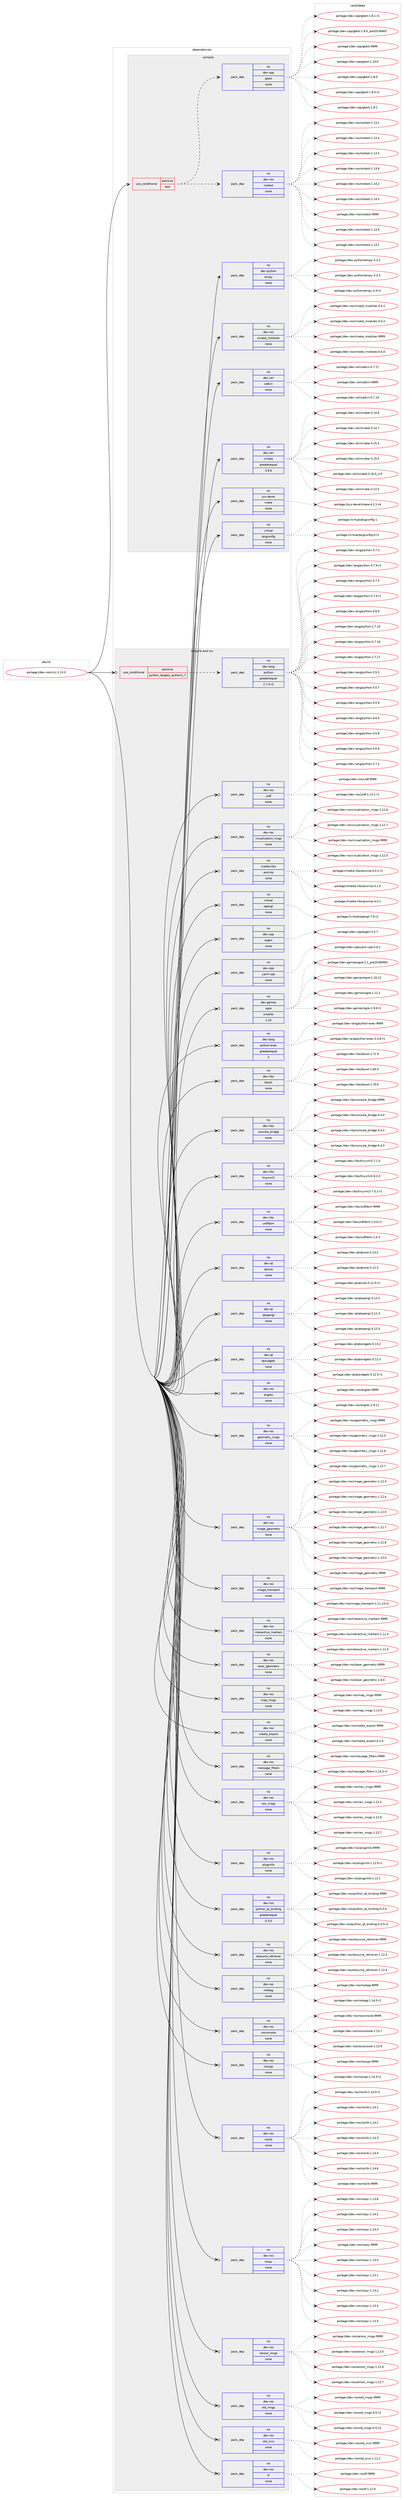 digraph prolog {

# *************
# Graph options
# *************

newrank=true;
concentrate=true;
compound=true;
graph [rankdir=LR,fontname=Helvetica,fontsize=10,ranksep=1.5];#, ranksep=2.5, nodesep=0.2];
edge  [arrowhead=vee];
node  [fontname=Helvetica,fontsize=10];

# **********
# The ebuild
# **********

subgraph cluster_leftcol {
color=gray;
rank=same;
label=<<i>ebuild</i>>;
id [label="portage://dev-ros/rviz-1.13.3", color=red, width=4, href="../dev-ros/rviz-1.13.3.svg"];
}

# ****************
# The dependencies
# ****************

subgraph cluster_midcol {
color=gray;
label=<<i>dependencies</i>>;
subgraph cluster_compile {
fillcolor="#eeeeee";
style=filled;
label=<<i>compile</i>>;
subgraph cond44662 {
dependency201654 [label=<<TABLE BORDER="0" CELLBORDER="1" CELLSPACING="0" CELLPADDING="4"><TR><TD ROWSPAN="3" CELLPADDING="10">use_conditional</TD></TR><TR><TD>positive</TD></TR><TR><TD>test</TD></TR></TABLE>>, shape=none, color=red];
subgraph pack153564 {
dependency201655 [label=<<TABLE BORDER="0" CELLBORDER="1" CELLSPACING="0" CELLPADDING="4" WIDTH="220"><TR><TD ROWSPAN="6" CELLPADDING="30">pack_dep</TD></TR><TR><TD WIDTH="110">no</TD></TR><TR><TD>dev-ros</TD></TR><TR><TD>rostest</TD></TR><TR><TD>none</TD></TR><TR><TD></TD></TR></TABLE>>, shape=none, color=blue];
}
dependency201654:e -> dependency201655:w [weight=20,style="dashed",arrowhead="vee"];
subgraph pack153565 {
dependency201656 [label=<<TABLE BORDER="0" CELLBORDER="1" CELLSPACING="0" CELLPADDING="4" WIDTH="220"><TR><TD ROWSPAN="6" CELLPADDING="30">pack_dep</TD></TR><TR><TD WIDTH="110">no</TD></TR><TR><TD>dev-cpp</TD></TR><TR><TD>gtest</TD></TR><TR><TD>none</TD></TR><TR><TD></TD></TR></TABLE>>, shape=none, color=blue];
}
dependency201654:e -> dependency201656:w [weight=20,style="dashed",arrowhead="vee"];
}
id:e -> dependency201654:w [weight=20,style="solid",arrowhead="vee"];
subgraph pack153566 {
dependency201657 [label=<<TABLE BORDER="0" CELLBORDER="1" CELLSPACING="0" CELLPADDING="4" WIDTH="220"><TR><TD ROWSPAN="6" CELLPADDING="30">pack_dep</TD></TR><TR><TD WIDTH="110">no</TD></TR><TR><TD>dev-python</TD></TR><TR><TD>empy</TD></TR><TR><TD>none</TD></TR><TR><TD></TD></TR></TABLE>>, shape=none, color=blue];
}
id:e -> dependency201657:w [weight=20,style="solid",arrowhead="vee"];
subgraph pack153567 {
dependency201658 [label=<<TABLE BORDER="0" CELLBORDER="1" CELLSPACING="0" CELLPADDING="4" WIDTH="220"><TR><TD ROWSPAN="6" CELLPADDING="30">pack_dep</TD></TR><TR><TD WIDTH="110">no</TD></TR><TR><TD>dev-ros</TD></TR><TR><TD>cmake_modules</TD></TR><TR><TD>none</TD></TR><TR><TD></TD></TR></TABLE>>, shape=none, color=blue];
}
id:e -> dependency201658:w [weight=20,style="solid",arrowhead="vee"];
subgraph pack153568 {
dependency201659 [label=<<TABLE BORDER="0" CELLBORDER="1" CELLSPACING="0" CELLPADDING="4" WIDTH="220"><TR><TD ROWSPAN="6" CELLPADDING="30">pack_dep</TD></TR><TR><TD WIDTH="110">no</TD></TR><TR><TD>dev-util</TD></TR><TR><TD>catkin</TD></TR><TR><TD>none</TD></TR><TR><TD></TD></TR></TABLE>>, shape=none, color=blue];
}
id:e -> dependency201659:w [weight=20,style="solid",arrowhead="vee"];
subgraph pack153569 {
dependency201660 [label=<<TABLE BORDER="0" CELLBORDER="1" CELLSPACING="0" CELLPADDING="4" WIDTH="220"><TR><TD ROWSPAN="6" CELLPADDING="30">pack_dep</TD></TR><TR><TD WIDTH="110">no</TD></TR><TR><TD>dev-util</TD></TR><TR><TD>cmake</TD></TR><TR><TD>greaterequal</TD></TR><TR><TD>3.9.6</TD></TR></TABLE>>, shape=none, color=blue];
}
id:e -> dependency201660:w [weight=20,style="solid",arrowhead="vee"];
subgraph pack153570 {
dependency201661 [label=<<TABLE BORDER="0" CELLBORDER="1" CELLSPACING="0" CELLPADDING="4" WIDTH="220"><TR><TD ROWSPAN="6" CELLPADDING="30">pack_dep</TD></TR><TR><TD WIDTH="110">no</TD></TR><TR><TD>sys-devel</TD></TR><TR><TD>make</TD></TR><TR><TD>none</TD></TR><TR><TD></TD></TR></TABLE>>, shape=none, color=blue];
}
id:e -> dependency201661:w [weight=20,style="solid",arrowhead="vee"];
subgraph pack153571 {
dependency201662 [label=<<TABLE BORDER="0" CELLBORDER="1" CELLSPACING="0" CELLPADDING="4" WIDTH="220"><TR><TD ROWSPAN="6" CELLPADDING="30">pack_dep</TD></TR><TR><TD WIDTH="110">no</TD></TR><TR><TD>virtual</TD></TR><TR><TD>pkgconfig</TD></TR><TR><TD>none</TD></TR><TR><TD></TD></TR></TABLE>>, shape=none, color=blue];
}
id:e -> dependency201662:w [weight=20,style="solid",arrowhead="vee"];
}
subgraph cluster_compileandrun {
fillcolor="#eeeeee";
style=filled;
label=<<i>compile and run</i>>;
subgraph cond44663 {
dependency201663 [label=<<TABLE BORDER="0" CELLBORDER="1" CELLSPACING="0" CELLPADDING="4"><TR><TD ROWSPAN="3" CELLPADDING="10">use_conditional</TD></TR><TR><TD>positive</TD></TR><TR><TD>python_targets_python2_7</TD></TR></TABLE>>, shape=none, color=red];
subgraph pack153572 {
dependency201664 [label=<<TABLE BORDER="0" CELLBORDER="1" CELLSPACING="0" CELLPADDING="4" WIDTH="220"><TR><TD ROWSPAN="6" CELLPADDING="30">pack_dep</TD></TR><TR><TD WIDTH="110">no</TD></TR><TR><TD>dev-lang</TD></TR><TR><TD>python</TD></TR><TR><TD>greaterequal</TD></TR><TR><TD>2.7.5-r2</TD></TR></TABLE>>, shape=none, color=blue];
}
dependency201663:e -> dependency201664:w [weight=20,style="dashed",arrowhead="vee"];
}
id:e -> dependency201663:w [weight=20,style="solid",arrowhead="odotvee"];
subgraph pack153573 {
dependency201665 [label=<<TABLE BORDER="0" CELLBORDER="1" CELLSPACING="0" CELLPADDING="4" WIDTH="220"><TR><TD ROWSPAN="6" CELLPADDING="30">pack_dep</TD></TR><TR><TD WIDTH="110">no</TD></TR><TR><TD>dev-cpp</TD></TR><TR><TD>eigen</TD></TR><TR><TD>none</TD></TR><TR><TD></TD></TR></TABLE>>, shape=none, color=blue];
}
id:e -> dependency201665:w [weight=20,style="solid",arrowhead="odotvee"];
subgraph pack153574 {
dependency201666 [label=<<TABLE BORDER="0" CELLBORDER="1" CELLSPACING="0" CELLPADDING="4" WIDTH="220"><TR><TD ROWSPAN="6" CELLPADDING="30">pack_dep</TD></TR><TR><TD WIDTH="110">no</TD></TR><TR><TD>dev-cpp</TD></TR><TR><TD>yaml-cpp</TD></TR><TR><TD>none</TD></TR><TR><TD></TD></TR></TABLE>>, shape=none, color=blue];
}
id:e -> dependency201666:w [weight=20,style="solid",arrowhead="odotvee"];
subgraph pack153575 {
dependency201667 [label=<<TABLE BORDER="0" CELLBORDER="1" CELLSPACING="0" CELLPADDING="4" WIDTH="220"><TR><TD ROWSPAN="6" CELLPADDING="30">pack_dep</TD></TR><TR><TD WIDTH="110">no</TD></TR><TR><TD>dev-games</TD></TR><TR><TD>ogre</TD></TR><TR><TD>smaller</TD></TR><TR><TD>1.10</TD></TR></TABLE>>, shape=none, color=blue];
}
id:e -> dependency201667:w [weight=20,style="solid",arrowhead="odotvee"];
subgraph pack153576 {
dependency201668 [label=<<TABLE BORDER="0" CELLBORDER="1" CELLSPACING="0" CELLPADDING="4" WIDTH="220"><TR><TD ROWSPAN="6" CELLPADDING="30">pack_dep</TD></TR><TR><TD WIDTH="110">no</TD></TR><TR><TD>dev-lang</TD></TR><TR><TD>python-exec</TD></TR><TR><TD>greaterequal</TD></TR><TR><TD>2</TD></TR></TABLE>>, shape=none, color=blue];
}
id:e -> dependency201668:w [weight=20,style="solid",arrowhead="odotvee"];
subgraph pack153577 {
dependency201669 [label=<<TABLE BORDER="0" CELLBORDER="1" CELLSPACING="0" CELLPADDING="4" WIDTH="220"><TR><TD ROWSPAN="6" CELLPADDING="30">pack_dep</TD></TR><TR><TD WIDTH="110">no</TD></TR><TR><TD>dev-libs</TD></TR><TR><TD>boost</TD></TR><TR><TD>none</TD></TR><TR><TD></TD></TR></TABLE>>, shape=none, color=blue];
}
id:e -> dependency201669:w [weight=20,style="solid",arrowhead="odotvee"];
subgraph pack153578 {
dependency201670 [label=<<TABLE BORDER="0" CELLBORDER="1" CELLSPACING="0" CELLPADDING="4" WIDTH="220"><TR><TD ROWSPAN="6" CELLPADDING="30">pack_dep</TD></TR><TR><TD WIDTH="110">no</TD></TR><TR><TD>dev-libs</TD></TR><TR><TD>console_bridge</TD></TR><TR><TD>none</TD></TR><TR><TD></TD></TR></TABLE>>, shape=none, color=blue];
}
id:e -> dependency201670:w [weight=20,style="solid",arrowhead="odotvee"];
subgraph pack153579 {
dependency201671 [label=<<TABLE BORDER="0" CELLBORDER="1" CELLSPACING="0" CELLPADDING="4" WIDTH="220"><TR><TD ROWSPAN="6" CELLPADDING="30">pack_dep</TD></TR><TR><TD WIDTH="110">no</TD></TR><TR><TD>dev-libs</TD></TR><TR><TD>tinyxml2</TD></TR><TR><TD>none</TD></TR><TR><TD></TD></TR></TABLE>>, shape=none, color=blue];
}
id:e -> dependency201671:w [weight=20,style="solid",arrowhead="odotvee"];
subgraph pack153580 {
dependency201672 [label=<<TABLE BORDER="0" CELLBORDER="1" CELLSPACING="0" CELLPADDING="4" WIDTH="220"><TR><TD ROWSPAN="6" CELLPADDING="30">pack_dep</TD></TR><TR><TD WIDTH="110">no</TD></TR><TR><TD>dev-libs</TD></TR><TR><TD>urdfdom</TD></TR><TR><TD>none</TD></TR><TR><TD></TD></TR></TABLE>>, shape=none, color=blue];
}
id:e -> dependency201672:w [weight=20,style="solid",arrowhead="odotvee"];
subgraph pack153581 {
dependency201673 [label=<<TABLE BORDER="0" CELLBORDER="1" CELLSPACING="0" CELLPADDING="4" WIDTH="220"><TR><TD ROWSPAN="6" CELLPADDING="30">pack_dep</TD></TR><TR><TD WIDTH="110">no</TD></TR><TR><TD>dev-qt</TD></TR><TR><TD>qtcore</TD></TR><TR><TD>none</TD></TR><TR><TD></TD></TR></TABLE>>, shape=none, color=blue];
}
id:e -> dependency201673:w [weight=20,style="solid",arrowhead="odotvee"];
subgraph pack153582 {
dependency201674 [label=<<TABLE BORDER="0" CELLBORDER="1" CELLSPACING="0" CELLPADDING="4" WIDTH="220"><TR><TD ROWSPAN="6" CELLPADDING="30">pack_dep</TD></TR><TR><TD WIDTH="110">no</TD></TR><TR><TD>dev-qt</TD></TR><TR><TD>qtopengl</TD></TR><TR><TD>none</TD></TR><TR><TD></TD></TR></TABLE>>, shape=none, color=blue];
}
id:e -> dependency201674:w [weight=20,style="solid",arrowhead="odotvee"];
subgraph pack153583 {
dependency201675 [label=<<TABLE BORDER="0" CELLBORDER="1" CELLSPACING="0" CELLPADDING="4" WIDTH="220"><TR><TD ROWSPAN="6" CELLPADDING="30">pack_dep</TD></TR><TR><TD WIDTH="110">no</TD></TR><TR><TD>dev-qt</TD></TR><TR><TD>qtwidgets</TD></TR><TR><TD>none</TD></TR><TR><TD></TD></TR></TABLE>>, shape=none, color=blue];
}
id:e -> dependency201675:w [weight=20,style="solid",arrowhead="odotvee"];
subgraph pack153584 {
dependency201676 [label=<<TABLE BORDER="0" CELLBORDER="1" CELLSPACING="0" CELLPADDING="4" WIDTH="220"><TR><TD ROWSPAN="6" CELLPADDING="30">pack_dep</TD></TR><TR><TD WIDTH="110">no</TD></TR><TR><TD>dev-ros</TD></TR><TR><TD>angles</TD></TR><TR><TD>none</TD></TR><TR><TD></TD></TR></TABLE>>, shape=none, color=blue];
}
id:e -> dependency201676:w [weight=20,style="solid",arrowhead="odotvee"];
subgraph pack153585 {
dependency201677 [label=<<TABLE BORDER="0" CELLBORDER="1" CELLSPACING="0" CELLPADDING="4" WIDTH="220"><TR><TD ROWSPAN="6" CELLPADDING="30">pack_dep</TD></TR><TR><TD WIDTH="110">no</TD></TR><TR><TD>dev-ros</TD></TR><TR><TD>geometry_msgs</TD></TR><TR><TD>none</TD></TR><TR><TD></TD></TR></TABLE>>, shape=none, color=blue];
}
id:e -> dependency201677:w [weight=20,style="solid",arrowhead="odotvee"];
subgraph pack153586 {
dependency201678 [label=<<TABLE BORDER="0" CELLBORDER="1" CELLSPACING="0" CELLPADDING="4" WIDTH="220"><TR><TD ROWSPAN="6" CELLPADDING="30">pack_dep</TD></TR><TR><TD WIDTH="110">no</TD></TR><TR><TD>dev-ros</TD></TR><TR><TD>image_geometry</TD></TR><TR><TD>none</TD></TR><TR><TD></TD></TR></TABLE>>, shape=none, color=blue];
}
id:e -> dependency201678:w [weight=20,style="solid",arrowhead="odotvee"];
subgraph pack153587 {
dependency201679 [label=<<TABLE BORDER="0" CELLBORDER="1" CELLSPACING="0" CELLPADDING="4" WIDTH="220"><TR><TD ROWSPAN="6" CELLPADDING="30">pack_dep</TD></TR><TR><TD WIDTH="110">no</TD></TR><TR><TD>dev-ros</TD></TR><TR><TD>image_transport</TD></TR><TR><TD>none</TD></TR><TR><TD></TD></TR></TABLE>>, shape=none, color=blue];
}
id:e -> dependency201679:w [weight=20,style="solid",arrowhead="odotvee"];
subgraph pack153588 {
dependency201680 [label=<<TABLE BORDER="0" CELLBORDER="1" CELLSPACING="0" CELLPADDING="4" WIDTH="220"><TR><TD ROWSPAN="6" CELLPADDING="30">pack_dep</TD></TR><TR><TD WIDTH="110">no</TD></TR><TR><TD>dev-ros</TD></TR><TR><TD>interactive_markers</TD></TR><TR><TD>none</TD></TR><TR><TD></TD></TR></TABLE>>, shape=none, color=blue];
}
id:e -> dependency201680:w [weight=20,style="solid",arrowhead="odotvee"];
subgraph pack153589 {
dependency201681 [label=<<TABLE BORDER="0" CELLBORDER="1" CELLSPACING="0" CELLPADDING="4" WIDTH="220"><TR><TD ROWSPAN="6" CELLPADDING="30">pack_dep</TD></TR><TR><TD WIDTH="110">no</TD></TR><TR><TD>dev-ros</TD></TR><TR><TD>laser_geometry</TD></TR><TR><TD>none</TD></TR><TR><TD></TD></TR></TABLE>>, shape=none, color=blue];
}
id:e -> dependency201681:w [weight=20,style="solid",arrowhead="odotvee"];
subgraph pack153590 {
dependency201682 [label=<<TABLE BORDER="0" CELLBORDER="1" CELLSPACING="0" CELLPADDING="4" WIDTH="220"><TR><TD ROWSPAN="6" CELLPADDING="30">pack_dep</TD></TR><TR><TD WIDTH="110">no</TD></TR><TR><TD>dev-ros</TD></TR><TR><TD>map_msgs</TD></TR><TR><TD>none</TD></TR><TR><TD></TD></TR></TABLE>>, shape=none, color=blue];
}
id:e -> dependency201682:w [weight=20,style="solid",arrowhead="odotvee"];
subgraph pack153591 {
dependency201683 [label=<<TABLE BORDER="0" CELLBORDER="1" CELLSPACING="0" CELLPADDING="4" WIDTH="220"><TR><TD ROWSPAN="6" CELLPADDING="30">pack_dep</TD></TR><TR><TD WIDTH="110">no</TD></TR><TR><TD>dev-ros</TD></TR><TR><TD>media_export</TD></TR><TR><TD>none</TD></TR><TR><TD></TD></TR></TABLE>>, shape=none, color=blue];
}
id:e -> dependency201683:w [weight=20,style="solid",arrowhead="odotvee"];
subgraph pack153592 {
dependency201684 [label=<<TABLE BORDER="0" CELLBORDER="1" CELLSPACING="0" CELLPADDING="4" WIDTH="220"><TR><TD ROWSPAN="6" CELLPADDING="30">pack_dep</TD></TR><TR><TD WIDTH="110">no</TD></TR><TR><TD>dev-ros</TD></TR><TR><TD>message_filters</TD></TR><TR><TD>none</TD></TR><TR><TD></TD></TR></TABLE>>, shape=none, color=blue];
}
id:e -> dependency201684:w [weight=20,style="solid",arrowhead="odotvee"];
subgraph pack153593 {
dependency201685 [label=<<TABLE BORDER="0" CELLBORDER="1" CELLSPACING="0" CELLPADDING="4" WIDTH="220"><TR><TD ROWSPAN="6" CELLPADDING="30">pack_dep</TD></TR><TR><TD WIDTH="110">no</TD></TR><TR><TD>dev-ros</TD></TR><TR><TD>nav_msgs</TD></TR><TR><TD>none</TD></TR><TR><TD></TD></TR></TABLE>>, shape=none, color=blue];
}
id:e -> dependency201685:w [weight=20,style="solid",arrowhead="odotvee"];
subgraph pack153594 {
dependency201686 [label=<<TABLE BORDER="0" CELLBORDER="1" CELLSPACING="0" CELLPADDING="4" WIDTH="220"><TR><TD ROWSPAN="6" CELLPADDING="30">pack_dep</TD></TR><TR><TD WIDTH="110">no</TD></TR><TR><TD>dev-ros</TD></TR><TR><TD>pluginlib</TD></TR><TR><TD>none</TD></TR><TR><TD></TD></TR></TABLE>>, shape=none, color=blue];
}
id:e -> dependency201686:w [weight=20,style="solid",arrowhead="odotvee"];
subgraph pack153595 {
dependency201687 [label=<<TABLE BORDER="0" CELLBORDER="1" CELLSPACING="0" CELLPADDING="4" WIDTH="220"><TR><TD ROWSPAN="6" CELLPADDING="30">pack_dep</TD></TR><TR><TD WIDTH="110">no</TD></TR><TR><TD>dev-ros</TD></TR><TR><TD>python_qt_binding</TD></TR><TR><TD>greaterequal</TD></TR><TR><TD>0.3.0</TD></TR></TABLE>>, shape=none, color=blue];
}
id:e -> dependency201687:w [weight=20,style="solid",arrowhead="odotvee"];
subgraph pack153596 {
dependency201688 [label=<<TABLE BORDER="0" CELLBORDER="1" CELLSPACING="0" CELLPADDING="4" WIDTH="220"><TR><TD ROWSPAN="6" CELLPADDING="30">pack_dep</TD></TR><TR><TD WIDTH="110">no</TD></TR><TR><TD>dev-ros</TD></TR><TR><TD>resource_retriever</TD></TR><TR><TD>none</TD></TR><TR><TD></TD></TR></TABLE>>, shape=none, color=blue];
}
id:e -> dependency201688:w [weight=20,style="solid",arrowhead="odotvee"];
subgraph pack153597 {
dependency201689 [label=<<TABLE BORDER="0" CELLBORDER="1" CELLSPACING="0" CELLPADDING="4" WIDTH="220"><TR><TD ROWSPAN="6" CELLPADDING="30">pack_dep</TD></TR><TR><TD WIDTH="110">no</TD></TR><TR><TD>dev-ros</TD></TR><TR><TD>rosbag</TD></TR><TR><TD>none</TD></TR><TR><TD></TD></TR></TABLE>>, shape=none, color=blue];
}
id:e -> dependency201689:w [weight=20,style="solid",arrowhead="odotvee"];
subgraph pack153598 {
dependency201690 [label=<<TABLE BORDER="0" CELLBORDER="1" CELLSPACING="0" CELLPADDING="4" WIDTH="220"><TR><TD ROWSPAN="6" CELLPADDING="30">pack_dep</TD></TR><TR><TD WIDTH="110">no</TD></TR><TR><TD>dev-ros</TD></TR><TR><TD>rosconsole</TD></TR><TR><TD>none</TD></TR><TR><TD></TD></TR></TABLE>>, shape=none, color=blue];
}
id:e -> dependency201690:w [weight=20,style="solid",arrowhead="odotvee"];
subgraph pack153599 {
dependency201691 [label=<<TABLE BORDER="0" CELLBORDER="1" CELLSPACING="0" CELLPADDING="4" WIDTH="220"><TR><TD ROWSPAN="6" CELLPADDING="30">pack_dep</TD></TR><TR><TD WIDTH="110">no</TD></TR><TR><TD>dev-ros</TD></TR><TR><TD>roscpp</TD></TR><TR><TD>none</TD></TR><TR><TD></TD></TR></TABLE>>, shape=none, color=blue];
}
id:e -> dependency201691:w [weight=20,style="solid",arrowhead="odotvee"];
subgraph pack153600 {
dependency201692 [label=<<TABLE BORDER="0" CELLBORDER="1" CELLSPACING="0" CELLPADDING="4" WIDTH="220"><TR><TD ROWSPAN="6" CELLPADDING="30">pack_dep</TD></TR><TR><TD WIDTH="110">no</TD></TR><TR><TD>dev-ros</TD></TR><TR><TD>roslib</TD></TR><TR><TD>none</TD></TR><TR><TD></TD></TR></TABLE>>, shape=none, color=blue];
}
id:e -> dependency201692:w [weight=20,style="solid",arrowhead="odotvee"];
subgraph pack153601 {
dependency201693 [label=<<TABLE BORDER="0" CELLBORDER="1" CELLSPACING="0" CELLPADDING="4" WIDTH="220"><TR><TD ROWSPAN="6" CELLPADDING="30">pack_dep</TD></TR><TR><TD WIDTH="110">no</TD></TR><TR><TD>dev-ros</TD></TR><TR><TD>rospy</TD></TR><TR><TD>none</TD></TR><TR><TD></TD></TR></TABLE>>, shape=none, color=blue];
}
id:e -> dependency201693:w [weight=20,style="solid",arrowhead="odotvee"];
subgraph pack153602 {
dependency201694 [label=<<TABLE BORDER="0" CELLBORDER="1" CELLSPACING="0" CELLPADDING="4" WIDTH="220"><TR><TD ROWSPAN="6" CELLPADDING="30">pack_dep</TD></TR><TR><TD WIDTH="110">no</TD></TR><TR><TD>dev-ros</TD></TR><TR><TD>sensor_msgs</TD></TR><TR><TD>none</TD></TR><TR><TD></TD></TR></TABLE>>, shape=none, color=blue];
}
id:e -> dependency201694:w [weight=20,style="solid",arrowhead="odotvee"];
subgraph pack153603 {
dependency201695 [label=<<TABLE BORDER="0" CELLBORDER="1" CELLSPACING="0" CELLPADDING="4" WIDTH="220"><TR><TD ROWSPAN="6" CELLPADDING="30">pack_dep</TD></TR><TR><TD WIDTH="110">no</TD></TR><TR><TD>dev-ros</TD></TR><TR><TD>std_msgs</TD></TR><TR><TD>none</TD></TR><TR><TD></TD></TR></TABLE>>, shape=none, color=blue];
}
id:e -> dependency201695:w [weight=20,style="solid",arrowhead="odotvee"];
subgraph pack153604 {
dependency201696 [label=<<TABLE BORDER="0" CELLBORDER="1" CELLSPACING="0" CELLPADDING="4" WIDTH="220"><TR><TD ROWSPAN="6" CELLPADDING="30">pack_dep</TD></TR><TR><TD WIDTH="110">no</TD></TR><TR><TD>dev-ros</TD></TR><TR><TD>std_srvs</TD></TR><TR><TD>none</TD></TR><TR><TD></TD></TR></TABLE>>, shape=none, color=blue];
}
id:e -> dependency201696:w [weight=20,style="solid",arrowhead="odotvee"];
subgraph pack153605 {
dependency201697 [label=<<TABLE BORDER="0" CELLBORDER="1" CELLSPACING="0" CELLPADDING="4" WIDTH="220"><TR><TD ROWSPAN="6" CELLPADDING="30">pack_dep</TD></TR><TR><TD WIDTH="110">no</TD></TR><TR><TD>dev-ros</TD></TR><TR><TD>tf</TD></TR><TR><TD>none</TD></TR><TR><TD></TD></TR></TABLE>>, shape=none, color=blue];
}
id:e -> dependency201697:w [weight=20,style="solid",arrowhead="odotvee"];
subgraph pack153606 {
dependency201698 [label=<<TABLE BORDER="0" CELLBORDER="1" CELLSPACING="0" CELLPADDING="4" WIDTH="220"><TR><TD ROWSPAN="6" CELLPADDING="30">pack_dep</TD></TR><TR><TD WIDTH="110">no</TD></TR><TR><TD>dev-ros</TD></TR><TR><TD>urdf</TD></TR><TR><TD>none</TD></TR><TR><TD></TD></TR></TABLE>>, shape=none, color=blue];
}
id:e -> dependency201698:w [weight=20,style="solid",arrowhead="odotvee"];
subgraph pack153607 {
dependency201699 [label=<<TABLE BORDER="0" CELLBORDER="1" CELLSPACING="0" CELLPADDING="4" WIDTH="220"><TR><TD ROWSPAN="6" CELLPADDING="30">pack_dep</TD></TR><TR><TD WIDTH="110">no</TD></TR><TR><TD>dev-ros</TD></TR><TR><TD>visualization_msgs</TD></TR><TR><TD>none</TD></TR><TR><TD></TD></TR></TABLE>>, shape=none, color=blue];
}
id:e -> dependency201699:w [weight=20,style="solid",arrowhead="odotvee"];
subgraph pack153608 {
dependency201700 [label=<<TABLE BORDER="0" CELLBORDER="1" CELLSPACING="0" CELLPADDING="4" WIDTH="220"><TR><TD ROWSPAN="6" CELLPADDING="30">pack_dep</TD></TR><TR><TD WIDTH="110">no</TD></TR><TR><TD>media-libs</TD></TR><TR><TD>assimp</TD></TR><TR><TD>none</TD></TR><TR><TD></TD></TR></TABLE>>, shape=none, color=blue];
}
id:e -> dependency201700:w [weight=20,style="solid",arrowhead="odotvee"];
subgraph pack153609 {
dependency201701 [label=<<TABLE BORDER="0" CELLBORDER="1" CELLSPACING="0" CELLPADDING="4" WIDTH="220"><TR><TD ROWSPAN="6" CELLPADDING="30">pack_dep</TD></TR><TR><TD WIDTH="110">no</TD></TR><TR><TD>virtual</TD></TR><TR><TD>opengl</TD></TR><TR><TD>none</TD></TR><TR><TD></TD></TR></TABLE>>, shape=none, color=blue];
}
id:e -> dependency201701:w [weight=20,style="solid",arrowhead="odotvee"];
}
subgraph cluster_run {
fillcolor="#eeeeee";
style=filled;
label=<<i>run</i>>;
}
}

# **************
# The candidates
# **************

subgraph cluster_choices {
rank=same;
color=gray;
label=<<i>candidates</i>>;

subgraph choice153564 {
color=black;
nodesep=1;
choiceportage100101118451141111154711411111511610111511645494649514648 [label="portage://dev-ros/rostest-1.13.0", color=red, width=4,href="../dev-ros/rostest-1.13.0.svg"];
choiceportage100101118451141111154711411111511610111511645494649514649 [label="portage://dev-ros/rostest-1.13.1", color=red, width=4,href="../dev-ros/rostest-1.13.1.svg"];
choiceportage100101118451141111154711411111511610111511645494649514650 [label="portage://dev-ros/rostest-1.13.2", color=red, width=4,href="../dev-ros/rostest-1.13.2.svg"];
choiceportage100101118451141111154711411111511610111511645494649514652 [label="portage://dev-ros/rostest-1.13.4", color=red, width=4,href="../dev-ros/rostest-1.13.4.svg"];
choiceportage100101118451141111154711411111511610111511645494649514653 [label="portage://dev-ros/rostest-1.13.5", color=red, width=4,href="../dev-ros/rostest-1.13.5.svg"];
choiceportage100101118451141111154711411111511610111511645494649514654 [label="portage://dev-ros/rostest-1.13.6", color=red, width=4,href="../dev-ros/rostest-1.13.6.svg"];
choiceportage100101118451141111154711411111511610111511645494649524650 [label="portage://dev-ros/rostest-1.14.2", color=red, width=4,href="../dev-ros/rostest-1.14.2.svg"];
choiceportage100101118451141111154711411111511610111511645494649524651 [label="portage://dev-ros/rostest-1.14.3", color=red, width=4,href="../dev-ros/rostest-1.14.3.svg"];
choiceportage10010111845114111115471141111151161011151164557575757 [label="portage://dev-ros/rostest-9999", color=red, width=4,href="../dev-ros/rostest-9999.svg"];
dependency201655:e -> choiceportage100101118451141111154711411111511610111511645494649514648:w [style=dotted,weight="100"];
dependency201655:e -> choiceportage100101118451141111154711411111511610111511645494649514649:w [style=dotted,weight="100"];
dependency201655:e -> choiceportage100101118451141111154711411111511610111511645494649514650:w [style=dotted,weight="100"];
dependency201655:e -> choiceportage100101118451141111154711411111511610111511645494649514652:w [style=dotted,weight="100"];
dependency201655:e -> choiceportage100101118451141111154711411111511610111511645494649514653:w [style=dotted,weight="100"];
dependency201655:e -> choiceportage100101118451141111154711411111511610111511645494649514654:w [style=dotted,weight="100"];
dependency201655:e -> choiceportage100101118451141111154711411111511610111511645494649524650:w [style=dotted,weight="100"];
dependency201655:e -> choiceportage100101118451141111154711411111511610111511645494649524651:w [style=dotted,weight="100"];
dependency201655:e -> choiceportage10010111845114111115471141111151161011151164557575757:w [style=dotted,weight="100"];
}
subgraph choice153565 {
color=black;
nodesep=1;
choiceportage10010111845991121124710311610111511645494649484648 [label="portage://dev-cpp/gtest-1.10.0", color=red, width=4,href="../dev-cpp/gtest-1.10.0.svg"];
choiceportage100101118459911211247103116101115116454946564648 [label="portage://dev-cpp/gtest-1.8.0", color=red, width=4,href="../dev-cpp/gtest-1.8.0.svg"];
choiceportage1001011184599112112471031161011151164549465646484511449 [label="portage://dev-cpp/gtest-1.8.0-r1", color=red, width=4,href="../dev-cpp/gtest-1.8.0-r1.svg"];
choiceportage100101118459911211247103116101115116454946564649 [label="portage://dev-cpp/gtest-1.8.1", color=red, width=4,href="../dev-cpp/gtest-1.8.1.svg"];
choiceportage1001011184599112112471031161011151164549465646494511449 [label="portage://dev-cpp/gtest-1.8.1-r1", color=red, width=4,href="../dev-cpp/gtest-1.8.1-r1.svg"];
choiceportage100101118459911211247103116101115116454946574648951121141015048495748544855 [label="portage://dev-cpp/gtest-1.9.0_pre20190607", color=red, width=4,href="../dev-cpp/gtest-1.9.0_pre20190607.svg"];
choiceportage1001011184599112112471031161011151164557575757 [label="portage://dev-cpp/gtest-9999", color=red, width=4,href="../dev-cpp/gtest-9999.svg"];
dependency201656:e -> choiceportage10010111845991121124710311610111511645494649484648:w [style=dotted,weight="100"];
dependency201656:e -> choiceportage100101118459911211247103116101115116454946564648:w [style=dotted,weight="100"];
dependency201656:e -> choiceportage1001011184599112112471031161011151164549465646484511449:w [style=dotted,weight="100"];
dependency201656:e -> choiceportage100101118459911211247103116101115116454946564649:w [style=dotted,weight="100"];
dependency201656:e -> choiceportage1001011184599112112471031161011151164549465646494511449:w [style=dotted,weight="100"];
dependency201656:e -> choiceportage100101118459911211247103116101115116454946574648951121141015048495748544855:w [style=dotted,weight="100"];
dependency201656:e -> choiceportage1001011184599112112471031161011151164557575757:w [style=dotted,weight="100"];
}
subgraph choice153566 {
color=black;
nodesep=1;
choiceportage1001011184511212111610411111047101109112121455146514511449 [label="portage://dev-python/empy-3.3-r1", color=red, width=4,href="../dev-python/empy-3.3-r1.svg"];
choiceportage1001011184511212111610411111047101109112121455146514650 [label="portage://dev-python/empy-3.3.2", color=red, width=4,href="../dev-python/empy-3.3.2.svg"];
choiceportage1001011184511212111610411111047101109112121455146514651 [label="portage://dev-python/empy-3.3.3", color=red, width=4,href="../dev-python/empy-3.3.3.svg"];
dependency201657:e -> choiceportage1001011184511212111610411111047101109112121455146514511449:w [style=dotted,weight="100"];
dependency201657:e -> choiceportage1001011184511212111610411111047101109112121455146514650:w [style=dotted,weight="100"];
dependency201657:e -> choiceportage1001011184511212111610411111047101109112121455146514651:w [style=dotted,weight="100"];
}
subgraph choice153567 {
color=black;
nodesep=1;
choiceportage1001011184511411111547991099710710195109111100117108101115454846524648 [label="portage://dev-ros/cmake_modules-0.4.0", color=red, width=4,href="../dev-ros/cmake_modules-0.4.0.svg"];
choiceportage1001011184511411111547991099710710195109111100117108101115454846524649 [label="portage://dev-ros/cmake_modules-0.4.1", color=red, width=4,href="../dev-ros/cmake_modules-0.4.1.svg"];
choiceportage1001011184511411111547991099710710195109111100117108101115454846524650 [label="portage://dev-ros/cmake_modules-0.4.2", color=red, width=4,href="../dev-ros/cmake_modules-0.4.2.svg"];
choiceportage10010111845114111115479910997107101951091111001171081011154557575757 [label="portage://dev-ros/cmake_modules-9999", color=red, width=4,href="../dev-ros/cmake_modules-9999.svg"];
dependency201658:e -> choiceportage1001011184511411111547991099710710195109111100117108101115454846524648:w [style=dotted,weight="100"];
dependency201658:e -> choiceportage1001011184511411111547991099710710195109111100117108101115454846524649:w [style=dotted,weight="100"];
dependency201658:e -> choiceportage1001011184511411111547991099710710195109111100117108101115454846524650:w [style=dotted,weight="100"];
dependency201658:e -> choiceportage10010111845114111115479910997107101951091111001171081011154557575757:w [style=dotted,weight="100"];
}
subgraph choice153568 {
color=black;
nodesep=1;
choiceportage1001011184511711610510847999711610710511045484655464952 [label="portage://dev-util/catkin-0.7.14", color=red, width=4,href="../dev-util/catkin-0.7.14.svg"];
choiceportage1001011184511711610510847999711610710511045484655464955 [label="portage://dev-util/catkin-0.7.17", color=red, width=4,href="../dev-util/catkin-0.7.17.svg"];
choiceportage100101118451171161051084799971161071051104557575757 [label="portage://dev-util/catkin-9999", color=red, width=4,href="../dev-util/catkin-9999.svg"];
dependency201659:e -> choiceportage1001011184511711610510847999711610710511045484655464952:w [style=dotted,weight="100"];
dependency201659:e -> choiceportage1001011184511711610510847999711610710511045484655464955:w [style=dotted,weight="100"];
dependency201659:e -> choiceportage100101118451171161051084799971161071051104557575757:w [style=dotted,weight="100"];
}
subgraph choice153569 {
color=black;
nodesep=1;
choiceportage1001011184511711610510847991099710710145514649514653 [label="portage://dev-util/cmake-3.13.5", color=red, width=4,href="../dev-util/cmake-3.13.5.svg"];
choiceportage1001011184511711610510847991099710710145514649524654 [label="portage://dev-util/cmake-3.14.6", color=red, width=4,href="../dev-util/cmake-3.14.6.svg"];
choiceportage1001011184511711610510847991099710710145514649524655 [label="portage://dev-util/cmake-3.14.7", color=red, width=4,href="../dev-util/cmake-3.14.7.svg"];
choiceportage1001011184511711610510847991099710710145514649534652 [label="portage://dev-util/cmake-3.15.4", color=red, width=4,href="../dev-util/cmake-3.15.4.svg"];
choiceportage1001011184511711610510847991099710710145514649534653 [label="portage://dev-util/cmake-3.15.5", color=red, width=4,href="../dev-util/cmake-3.15.5.svg"];
choiceportage1001011184511711610510847991099710710145514649544648951149951 [label="portage://dev-util/cmake-3.16.0_rc3", color=red, width=4,href="../dev-util/cmake-3.16.0_rc3.svg"];
dependency201660:e -> choiceportage1001011184511711610510847991099710710145514649514653:w [style=dotted,weight="100"];
dependency201660:e -> choiceportage1001011184511711610510847991099710710145514649524654:w [style=dotted,weight="100"];
dependency201660:e -> choiceportage1001011184511711610510847991099710710145514649524655:w [style=dotted,weight="100"];
dependency201660:e -> choiceportage1001011184511711610510847991099710710145514649534652:w [style=dotted,weight="100"];
dependency201660:e -> choiceportage1001011184511711610510847991099710710145514649534653:w [style=dotted,weight="100"];
dependency201660:e -> choiceportage1001011184511711610510847991099710710145514649544648951149951:w [style=dotted,weight="100"];
}
subgraph choice153570 {
color=black;
nodesep=1;
choiceportage1151211154510010111810110847109971071014552465046494511452 [label="portage://sys-devel/make-4.2.1-r4", color=red, width=4,href="../sys-devel/make-4.2.1-r4.svg"];
dependency201661:e -> choiceportage1151211154510010111810110847109971071014552465046494511452:w [style=dotted,weight="100"];
}
subgraph choice153571 {
color=black;
nodesep=1;
choiceportage11810511411611797108471121071039911111010210510345484511449 [label="portage://virtual/pkgconfig-0-r1", color=red, width=4,href="../virtual/pkgconfig-0-r1.svg"];
choiceportage1181051141161179710847112107103991111101021051034549 [label="portage://virtual/pkgconfig-1", color=red, width=4,href="../virtual/pkgconfig-1.svg"];
dependency201662:e -> choiceportage11810511411611797108471121071039911111010210510345484511449:w [style=dotted,weight="100"];
dependency201662:e -> choiceportage1181051141161179710847112107103991111101021051034549:w [style=dotted,weight="100"];
}
subgraph choice153572 {
color=black;
nodesep=1;
choiceportage10010111845108971101034711212111610411111045504655464953 [label="portage://dev-lang/python-2.7.15", color=red, width=4,href="../dev-lang/python-2.7.15.svg"];
choiceportage10010111845108971101034711212111610411111045504655464954 [label="portage://dev-lang/python-2.7.16", color=red, width=4,href="../dev-lang/python-2.7.16.svg"];
choiceportage10010111845108971101034711212111610411111045504655464955 [label="portage://dev-lang/python-2.7.17", color=red, width=4,href="../dev-lang/python-2.7.17.svg"];
choiceportage100101118451089711010347112121116104111110455146534653 [label="portage://dev-lang/python-3.5.5", color=red, width=4,href="../dev-lang/python-3.5.5.svg"];
choiceportage100101118451089711010347112121116104111110455146534655 [label="portage://dev-lang/python-3.5.7", color=red, width=4,href="../dev-lang/python-3.5.7.svg"];
choiceportage100101118451089711010347112121116104111110455146534657 [label="portage://dev-lang/python-3.5.9", color=red, width=4,href="../dev-lang/python-3.5.9.svg"];
choiceportage100101118451089711010347112121116104111110455146544653 [label="portage://dev-lang/python-3.6.5", color=red, width=4,href="../dev-lang/python-3.6.5.svg"];
choiceportage100101118451089711010347112121116104111110455146544656 [label="portage://dev-lang/python-3.6.8", color=red, width=4,href="../dev-lang/python-3.6.8.svg"];
choiceportage100101118451089711010347112121116104111110455146544657 [label="portage://dev-lang/python-3.6.9", color=red, width=4,href="../dev-lang/python-3.6.9.svg"];
choiceportage100101118451089711010347112121116104111110455146554650 [label="portage://dev-lang/python-3.7.2", color=red, width=4,href="../dev-lang/python-3.7.2.svg"];
choiceportage100101118451089711010347112121116104111110455146554651 [label="portage://dev-lang/python-3.7.3", color=red, width=4,href="../dev-lang/python-3.7.3.svg"];
choiceportage1001011184510897110103471121211161041111104551465546524511449 [label="portage://dev-lang/python-3.7.4-r1", color=red, width=4,href="../dev-lang/python-3.7.4-r1.svg"];
choiceportage100101118451089711010347112121116104111110455146554653 [label="portage://dev-lang/python-3.7.5", color=red, width=4,href="../dev-lang/python-3.7.5.svg"];
choiceportage1001011184510897110103471121211161041111104551465546534511449 [label="portage://dev-lang/python-3.7.5-r1", color=red, width=4,href="../dev-lang/python-3.7.5-r1.svg"];
choiceportage100101118451089711010347112121116104111110455146564648 [label="portage://dev-lang/python-3.8.0", color=red, width=4,href="../dev-lang/python-3.8.0.svg"];
dependency201664:e -> choiceportage10010111845108971101034711212111610411111045504655464953:w [style=dotted,weight="100"];
dependency201664:e -> choiceportage10010111845108971101034711212111610411111045504655464954:w [style=dotted,weight="100"];
dependency201664:e -> choiceportage10010111845108971101034711212111610411111045504655464955:w [style=dotted,weight="100"];
dependency201664:e -> choiceportage100101118451089711010347112121116104111110455146534653:w [style=dotted,weight="100"];
dependency201664:e -> choiceportage100101118451089711010347112121116104111110455146534655:w [style=dotted,weight="100"];
dependency201664:e -> choiceportage100101118451089711010347112121116104111110455146534657:w [style=dotted,weight="100"];
dependency201664:e -> choiceportage100101118451089711010347112121116104111110455146544653:w [style=dotted,weight="100"];
dependency201664:e -> choiceportage100101118451089711010347112121116104111110455146544656:w [style=dotted,weight="100"];
dependency201664:e -> choiceportage100101118451089711010347112121116104111110455146544657:w [style=dotted,weight="100"];
dependency201664:e -> choiceportage100101118451089711010347112121116104111110455146554650:w [style=dotted,weight="100"];
dependency201664:e -> choiceportage100101118451089711010347112121116104111110455146554651:w [style=dotted,weight="100"];
dependency201664:e -> choiceportage1001011184510897110103471121211161041111104551465546524511449:w [style=dotted,weight="100"];
dependency201664:e -> choiceportage100101118451089711010347112121116104111110455146554653:w [style=dotted,weight="100"];
dependency201664:e -> choiceportage1001011184510897110103471121211161041111104551465546534511449:w [style=dotted,weight="100"];
dependency201664:e -> choiceportage100101118451089711010347112121116104111110455146564648:w [style=dotted,weight="100"];
}
subgraph choice153573 {
color=black;
nodesep=1;
choiceportage100101118459911211247101105103101110455146514655 [label="portage://dev-cpp/eigen-3.3.7", color=red, width=4,href="../dev-cpp/eigen-3.3.7.svg"];
dependency201665:e -> choiceportage100101118459911211247101105103101110455146514655:w [style=dotted,weight="100"];
}
subgraph choice153574 {
color=black;
nodesep=1;
choiceportage100101118459911211247121971091084599112112454846544650 [label="portage://dev-cpp/yaml-cpp-0.6.2", color=red, width=4,href="../dev-cpp/yaml-cpp-0.6.2.svg"];
dependency201666:e -> choiceportage100101118459911211247121971091084599112112454846544650:w [style=dotted,weight="100"];
}
subgraph choice153575 {
color=black;
nodesep=1;
choiceportage1001011184510397109101115471111031141014549464948464950 [label="portage://dev-games/ogre-1.10.12", color=red, width=4,href="../dev-games/ogre-1.10.12.svg"];
choiceportage10010111845103971091011154711110311410145494649494650 [label="portage://dev-games/ogre-1.11.2", color=red, width=4,href="../dev-games/ogre-1.11.2.svg"];
choiceportage1001011184510397109101115471111031141014549465746484511449 [label="portage://dev-games/ogre-1.9.0-r1", color=red, width=4,href="../dev-games/ogre-1.9.0-r1.svg"];
choiceportage10010111845103971091011154711110311410145504649951121141015048495648574849 [label="portage://dev-games/ogre-2.1_pre20180901", color=red, width=4,href="../dev-games/ogre-2.1_pre20180901.svg"];
dependency201667:e -> choiceportage1001011184510397109101115471111031141014549464948464950:w [style=dotted,weight="100"];
dependency201667:e -> choiceportage10010111845103971091011154711110311410145494649494650:w [style=dotted,weight="100"];
dependency201667:e -> choiceportage1001011184510397109101115471111031141014549465746484511449:w [style=dotted,weight="100"];
dependency201667:e -> choiceportage10010111845103971091011154711110311410145504649951121141015048495648574849:w [style=dotted,weight="100"];
}
subgraph choice153576 {
color=black;
nodesep=1;
choiceportage10010111845108971101034711212111610411111045101120101994550465246544511449 [label="portage://dev-lang/python-exec-2.4.6-r1", color=red, width=4,href="../dev-lang/python-exec-2.4.6-r1.svg"];
choiceportage10010111845108971101034711212111610411111045101120101994557575757 [label="portage://dev-lang/python-exec-9999", color=red, width=4,href="../dev-lang/python-exec-9999.svg"];
dependency201668:e -> choiceportage10010111845108971101034711212111610411111045101120101994550465246544511449:w [style=dotted,weight="100"];
dependency201668:e -> choiceportage10010111845108971101034711212111610411111045101120101994557575757:w [style=dotted,weight="100"];
}
subgraph choice153577 {
color=black;
nodesep=1;
choiceportage1001011184510810598115479811111111511645494654534648 [label="portage://dev-libs/boost-1.65.0", color=red, width=4,href="../dev-libs/boost-1.65.0.svg"];
choiceportage1001011184510810598115479811111111511645494655484648 [label="portage://dev-libs/boost-1.70.0", color=red, width=4,href="../dev-libs/boost-1.70.0.svg"];
choiceportage1001011184510810598115479811111111511645494655494648 [label="portage://dev-libs/boost-1.71.0", color=red, width=4,href="../dev-libs/boost-1.71.0.svg"];
dependency201669:e -> choiceportage1001011184510810598115479811111111511645494654534648:w [style=dotted,weight="100"];
dependency201669:e -> choiceportage1001011184510810598115479811111111511645494655484648:w [style=dotted,weight="100"];
dependency201669:e -> choiceportage1001011184510810598115479811111111511645494655494648:w [style=dotted,weight="100"];
}
subgraph choice153578 {
color=black;
nodesep=1;
choiceportage100101118451081059811547991111101151111081019598114105100103101454846524648 [label="portage://dev-libs/console_bridge-0.4.0", color=red, width=4,href="../dev-libs/console_bridge-0.4.0.svg"];
choiceportage100101118451081059811547991111101151111081019598114105100103101454846524650 [label="portage://dev-libs/console_bridge-0.4.2", color=red, width=4,href="../dev-libs/console_bridge-0.4.2.svg"];
choiceportage100101118451081059811547991111101151111081019598114105100103101454846524651 [label="portage://dev-libs/console_bridge-0.4.3", color=red, width=4,href="../dev-libs/console_bridge-0.4.3.svg"];
choiceportage1001011184510810598115479911111011511110810195981141051001031014557575757 [label="portage://dev-libs/console_bridge-9999", color=red, width=4,href="../dev-libs/console_bridge-9999.svg"];
dependency201670:e -> choiceportage100101118451081059811547991111101151111081019598114105100103101454846524648:w [style=dotted,weight="100"];
dependency201670:e -> choiceportage100101118451081059811547991111101151111081019598114105100103101454846524650:w [style=dotted,weight="100"];
dependency201670:e -> choiceportage100101118451081059811547991111101151111081019598114105100103101454846524651:w [style=dotted,weight="100"];
dependency201670:e -> choiceportage1001011184510810598115479911111011511110810195981141051001031014557575757:w [style=dotted,weight="100"];
}
subgraph choice153579 {
color=black;
nodesep=1;
choiceportage10010111845108105981154711610511012112010910850455446504648 [label="portage://dev-libs/tinyxml2-6.2.0", color=red, width=4,href="../dev-libs/tinyxml2-6.2.0.svg"];
choiceportage100101118451081059811547116105110121120109108504555464846494511449 [label="portage://dev-libs/tinyxml2-7.0.1-r1", color=red, width=4,href="../dev-libs/tinyxml2-7.0.1-r1.svg"];
choiceportage10010111845108105981154711610511012112010910850455546494648 [label="portage://dev-libs/tinyxml2-7.1.0", color=red, width=4,href="../dev-libs/tinyxml2-7.1.0.svg"];
dependency201671:e -> choiceportage10010111845108105981154711610511012112010910850455446504648:w [style=dotted,weight="100"];
dependency201671:e -> choiceportage100101118451081059811547116105110121120109108504555464846494511449:w [style=dotted,weight="100"];
dependency201671:e -> choiceportage10010111845108105981154711610511012112010910850455546494648:w [style=dotted,weight="100"];
}
subgraph choice153580 {
color=black;
nodesep=1;
choiceportage1001011184510810598115471171141001021001111094549464846484511449 [label="portage://dev-libs/urdfdom-1.0.0-r1", color=red, width=4,href="../dev-libs/urdfdom-1.0.0-r1.svg"];
choiceportage100101118451081059811547117114100102100111109454946484651 [label="portage://dev-libs/urdfdom-1.0.3", color=red, width=4,href="../dev-libs/urdfdom-1.0.3.svg"];
choiceportage1001011184510810598115471171141001021001111094557575757 [label="portage://dev-libs/urdfdom-9999", color=red, width=4,href="../dev-libs/urdfdom-9999.svg"];
dependency201672:e -> choiceportage1001011184510810598115471171141001021001111094549464846484511449:w [style=dotted,weight="100"];
dependency201672:e -> choiceportage100101118451081059811547117114100102100111109454946484651:w [style=dotted,weight="100"];
dependency201672:e -> choiceportage1001011184510810598115471171141001021001111094557575757:w [style=dotted,weight="100"];
}
subgraph choice153581 {
color=black;
nodesep=1;
choiceportage10010111845113116471131169911111410145534649504651 [label="portage://dev-qt/qtcore-5.12.3", color=red, width=4,href="../dev-qt/qtcore-5.12.3.svg"];
choiceportage100101118451131164711311699111114101455346495046534511449 [label="portage://dev-qt/qtcore-5.12.5-r1", color=red, width=4,href="../dev-qt/qtcore-5.12.5-r1.svg"];
choiceportage10010111845113116471131169911111410145534649514650 [label="portage://dev-qt/qtcore-5.13.2", color=red, width=4,href="../dev-qt/qtcore-5.13.2.svg"];
dependency201673:e -> choiceportage10010111845113116471131169911111410145534649504651:w [style=dotted,weight="100"];
dependency201673:e -> choiceportage100101118451131164711311699111114101455346495046534511449:w [style=dotted,weight="100"];
dependency201673:e -> choiceportage10010111845113116471131169911111410145534649514650:w [style=dotted,weight="100"];
}
subgraph choice153582 {
color=black;
nodesep=1;
choiceportage100101118451131164711311611111210111010310845534649504651 [label="portage://dev-qt/qtopengl-5.12.3", color=red, width=4,href="../dev-qt/qtopengl-5.12.3.svg"];
choiceportage100101118451131164711311611111210111010310845534649504653 [label="portage://dev-qt/qtopengl-5.12.5", color=red, width=4,href="../dev-qt/qtopengl-5.12.5.svg"];
choiceportage100101118451131164711311611111210111010310845534649514650 [label="portage://dev-qt/qtopengl-5.13.2", color=red, width=4,href="../dev-qt/qtopengl-5.13.2.svg"];
dependency201674:e -> choiceportage100101118451131164711311611111210111010310845534649504651:w [style=dotted,weight="100"];
dependency201674:e -> choiceportage100101118451131164711311611111210111010310845534649504653:w [style=dotted,weight="100"];
dependency201674:e -> choiceportage100101118451131164711311611111210111010310845534649514650:w [style=dotted,weight="100"];
}
subgraph choice153583 {
color=black;
nodesep=1;
choiceportage100101118451131164711311611910510010310111611545534649504651 [label="portage://dev-qt/qtwidgets-5.12.3", color=red, width=4,href="../dev-qt/qtwidgets-5.12.3.svg"];
choiceportage1001011184511311647113116119105100103101116115455346495046534511449 [label="portage://dev-qt/qtwidgets-5.12.5-r1", color=red, width=4,href="../dev-qt/qtwidgets-5.12.5-r1.svg"];
choiceportage100101118451131164711311611910510010310111611545534649514650 [label="portage://dev-qt/qtwidgets-5.13.2", color=red, width=4,href="../dev-qt/qtwidgets-5.13.2.svg"];
dependency201675:e -> choiceportage100101118451131164711311611910510010310111611545534649504651:w [style=dotted,weight="100"];
dependency201675:e -> choiceportage1001011184511311647113116119105100103101116115455346495046534511449:w [style=dotted,weight="100"];
dependency201675:e -> choiceportage100101118451131164711311611910510010310111611545534649514650:w [style=dotted,weight="100"];
}
subgraph choice153584 {
color=black;
nodesep=1;
choiceportage10010111845114111115479711010310810111545494657464949 [label="portage://dev-ros/angles-1.9.11", color=red, width=4,href="../dev-ros/angles-1.9.11.svg"];
choiceportage1001011184511411111547971101031081011154557575757 [label="portage://dev-ros/angles-9999", color=red, width=4,href="../dev-ros/angles-9999.svg"];
dependency201676:e -> choiceportage10010111845114111115479711010310810111545494657464949:w [style=dotted,weight="100"];
dependency201676:e -> choiceportage1001011184511411111547971101031081011154557575757:w [style=dotted,weight="100"];
}
subgraph choice153585 {
color=black;
nodesep=1;
choiceportage10010111845114111115471031011111091011161141219510911510311545494649504653 [label="portage://dev-ros/geometry_msgs-1.12.5", color=red, width=4,href="../dev-ros/geometry_msgs-1.12.5.svg"];
choiceportage10010111845114111115471031011111091011161141219510911510311545494649504654 [label="portage://dev-ros/geometry_msgs-1.12.6", color=red, width=4,href="../dev-ros/geometry_msgs-1.12.6.svg"];
choiceportage10010111845114111115471031011111091011161141219510911510311545494649504655 [label="portage://dev-ros/geometry_msgs-1.12.7", color=red, width=4,href="../dev-ros/geometry_msgs-1.12.7.svg"];
choiceportage1001011184511411111547103101111109101116114121951091151031154557575757 [label="portage://dev-ros/geometry_msgs-9999", color=red, width=4,href="../dev-ros/geometry_msgs-9999.svg"];
dependency201677:e -> choiceportage10010111845114111115471031011111091011161141219510911510311545494649504653:w [style=dotted,weight="100"];
dependency201677:e -> choiceportage10010111845114111115471031011111091011161141219510911510311545494649504654:w [style=dotted,weight="100"];
dependency201677:e -> choiceportage10010111845114111115471031011111091011161141219510911510311545494649504655:w [style=dotted,weight="100"];
dependency201677:e -> choiceportage1001011184511411111547103101111109101116114121951091151031154557575757:w [style=dotted,weight="100"];
}
subgraph choice153586 {
color=black;
nodesep=1;
choiceportage1001011184511411111547105109971031019510310111110910111611412145494649504651 [label="portage://dev-ros/image_geometry-1.12.3", color=red, width=4,href="../dev-ros/image_geometry-1.12.3.svg"];
choiceportage1001011184511411111547105109971031019510310111110910111611412145494649504652 [label="portage://dev-ros/image_geometry-1.12.4", color=red, width=4,href="../dev-ros/image_geometry-1.12.4.svg"];
choiceportage1001011184511411111547105109971031019510310111110910111611412145494649504653 [label="portage://dev-ros/image_geometry-1.12.5", color=red, width=4,href="../dev-ros/image_geometry-1.12.5.svg"];
choiceportage1001011184511411111547105109971031019510310111110910111611412145494649504655 [label="portage://dev-ros/image_geometry-1.12.7", color=red, width=4,href="../dev-ros/image_geometry-1.12.7.svg"];
choiceportage1001011184511411111547105109971031019510310111110910111611412145494649504656 [label="portage://dev-ros/image_geometry-1.12.8", color=red, width=4,href="../dev-ros/image_geometry-1.12.8.svg"];
choiceportage1001011184511411111547105109971031019510310111110910111611412145494649514648 [label="portage://dev-ros/image_geometry-1.13.0", color=red, width=4,href="../dev-ros/image_geometry-1.13.0.svg"];
choiceportage100101118451141111154710510997103101951031011111091011161141214557575757 [label="portage://dev-ros/image_geometry-9999", color=red, width=4,href="../dev-ros/image_geometry-9999.svg"];
dependency201678:e -> choiceportage1001011184511411111547105109971031019510310111110910111611412145494649504651:w [style=dotted,weight="100"];
dependency201678:e -> choiceportage1001011184511411111547105109971031019510310111110910111611412145494649504652:w [style=dotted,weight="100"];
dependency201678:e -> choiceportage1001011184511411111547105109971031019510310111110910111611412145494649504653:w [style=dotted,weight="100"];
dependency201678:e -> choiceportage1001011184511411111547105109971031019510310111110910111611412145494649504655:w [style=dotted,weight="100"];
dependency201678:e -> choiceportage1001011184511411111547105109971031019510310111110910111611412145494649504656:w [style=dotted,weight="100"];
dependency201678:e -> choiceportage1001011184511411111547105109971031019510310111110910111611412145494649514648:w [style=dotted,weight="100"];
dependency201678:e -> choiceportage100101118451141111154710510997103101951031011111091011161141214557575757:w [style=dotted,weight="100"];
}
subgraph choice153587 {
color=black;
nodesep=1;
choiceportage100101118451141111154710510997103101951161149711011511211111411645494649494649514511450 [label="portage://dev-ros/image_transport-1.11.13-r2", color=red, width=4,href="../dev-ros/image_transport-1.11.13-r2.svg"];
choiceportage10010111845114111115471051099710310195116114971101151121111141164557575757 [label="portage://dev-ros/image_transport-9999", color=red, width=4,href="../dev-ros/image_transport-9999.svg"];
dependency201679:e -> choiceportage100101118451141111154710510997103101951161149711011511211111411645494649494649514511450:w [style=dotted,weight="100"];
dependency201679:e -> choiceportage10010111845114111115471051099710310195116114971101151121111141164557575757:w [style=dotted,weight="100"];
}
subgraph choice153588 {
color=black;
nodesep=1;
choiceportage10010111845114111115471051101161011149799116105118101951099711410710111411545494649494651 [label="portage://dev-ros/interactive_markers-1.11.3", color=red, width=4,href="../dev-ros/interactive_markers-1.11.3.svg"];
choiceportage10010111845114111115471051101161011149799116105118101951099711410710111411545494649494652 [label="portage://dev-ros/interactive_markers-1.11.4", color=red, width=4,href="../dev-ros/interactive_markers-1.11.4.svg"];
choiceportage1001011184511411111547105110116101114979911610511810195109971141071011141154557575757 [label="portage://dev-ros/interactive_markers-9999", color=red, width=4,href="../dev-ros/interactive_markers-9999.svg"];
dependency201680:e -> choiceportage10010111845114111115471051101161011149799116105118101951099711410710111411545494649494651:w [style=dotted,weight="100"];
dependency201680:e -> choiceportage10010111845114111115471051101161011149799116105118101951099711410710111411545494649494652:w [style=dotted,weight="100"];
dependency201680:e -> choiceportage1001011184511411111547105110116101114979911610511810195109971141071011141154557575757:w [style=dotted,weight="100"];
}
subgraph choice153589 {
color=black;
nodesep=1;
choiceportage10010111845114111115471089711510111495103101111109101116114121454946544652 [label="portage://dev-ros/laser_geometry-1.6.4", color=red, width=4,href="../dev-ros/laser_geometry-1.6.4.svg"];
choiceportage100101118451141111154710897115101114951031011111091011161141214557575757 [label="portage://dev-ros/laser_geometry-9999", color=red, width=4,href="../dev-ros/laser_geometry-9999.svg"];
dependency201681:e -> choiceportage10010111845114111115471089711510111495103101111109101116114121454946544652:w [style=dotted,weight="100"];
dependency201681:e -> choiceportage100101118451141111154710897115101114951031011111091011161141214557575757:w [style=dotted,weight="100"];
}
subgraph choice153590 {
color=black;
nodesep=1;
choiceportage1001011184511411111547109971129510911510311545494649514648 [label="portage://dev-ros/map_msgs-1.13.0", color=red, width=4,href="../dev-ros/map_msgs-1.13.0.svg"];
choiceportage100101118451141111154710997112951091151031154557575757 [label="portage://dev-ros/map_msgs-9999", color=red, width=4,href="../dev-ros/map_msgs-9999.svg"];
dependency201682:e -> choiceportage1001011184511411111547109971129510911510311545494649514648:w [style=dotted,weight="100"];
dependency201682:e -> choiceportage100101118451141111154710997112951091151031154557575757:w [style=dotted,weight="100"];
}
subgraph choice153591 {
color=black;
nodesep=1;
choiceportage10010111845114111115471091011001059795101120112111114116454846504648 [label="portage://dev-ros/media_export-0.2.0", color=red, width=4,href="../dev-ros/media_export-0.2.0.svg"];
choiceportage100101118451141111154710910110010597951011201121111141164557575757 [label="portage://dev-ros/media_export-9999", color=red, width=4,href="../dev-ros/media_export-9999.svg"];
dependency201683:e -> choiceportage10010111845114111115471091011001059795101120112111114116454846504648:w [style=dotted,weight="100"];
dependency201683:e -> choiceportage100101118451141111154710910110010597951011201121111141164557575757:w [style=dotted,weight="100"];
}
subgraph choice153592 {
color=black;
nodesep=1;
choiceportage10010111845114111115471091011151159710310195102105108116101114115454946495246514511449 [label="portage://dev-ros/message_filters-1.14.3-r1", color=red, width=4,href="../dev-ros/message_filters-1.14.3-r1.svg"];
choiceportage100101118451141111154710910111511597103101951021051081161011141154557575757 [label="portage://dev-ros/message_filters-9999", color=red, width=4,href="../dev-ros/message_filters-9999.svg"];
dependency201684:e -> choiceportage10010111845114111115471091011151159710310195102105108116101114115454946495246514511449:w [style=dotted,weight="100"];
dependency201684:e -> choiceportage100101118451141111154710910111511597103101951021051081161011141154557575757:w [style=dotted,weight="100"];
}
subgraph choice153593 {
color=black;
nodesep=1;
choiceportage1001011184511411111547110971189510911510311545494649504653 [label="portage://dev-ros/nav_msgs-1.12.5", color=red, width=4,href="../dev-ros/nav_msgs-1.12.5.svg"];
choiceportage1001011184511411111547110971189510911510311545494649504654 [label="portage://dev-ros/nav_msgs-1.12.6", color=red, width=4,href="../dev-ros/nav_msgs-1.12.6.svg"];
choiceportage1001011184511411111547110971189510911510311545494649504655 [label="portage://dev-ros/nav_msgs-1.12.7", color=red, width=4,href="../dev-ros/nav_msgs-1.12.7.svg"];
choiceportage100101118451141111154711097118951091151031154557575757 [label="portage://dev-ros/nav_msgs-9999", color=red, width=4,href="../dev-ros/nav_msgs-9999.svg"];
dependency201685:e -> choiceportage1001011184511411111547110971189510911510311545494649504653:w [style=dotted,weight="100"];
dependency201685:e -> choiceportage1001011184511411111547110971189510911510311545494649504654:w [style=dotted,weight="100"];
dependency201685:e -> choiceportage1001011184511411111547110971189510911510311545494649504655:w [style=dotted,weight="100"];
dependency201685:e -> choiceportage100101118451141111154711097118951091151031154557575757:w [style=dotted,weight="100"];
}
subgraph choice153594 {
color=black;
nodesep=1;
choiceportage100101118451141111154711210811710310511010810598454946495046484511449 [label="portage://dev-ros/pluginlib-1.12.0-r1", color=red, width=4,href="../dev-ros/pluginlib-1.12.0-r1.svg"];
choiceportage10010111845114111115471121081171031051101081059845494649504649 [label="portage://dev-ros/pluginlib-1.12.1", color=red, width=4,href="../dev-ros/pluginlib-1.12.1.svg"];
choiceportage1001011184511411111547112108117103105110108105984557575757 [label="portage://dev-ros/pluginlib-9999", color=red, width=4,href="../dev-ros/pluginlib-9999.svg"];
dependency201686:e -> choiceportage100101118451141111154711210811710310511010810598454946495046484511449:w [style=dotted,weight="100"];
dependency201686:e -> choiceportage10010111845114111115471121081171031051101081059845494649504649:w [style=dotted,weight="100"];
dependency201686:e -> choiceportage1001011184511411111547112108117103105110108105984557575757:w [style=dotted,weight="100"];
}
subgraph choice153595 {
color=black;
nodesep=1;
choiceportage1001011184511411111547112121116104111110951131169598105110100105110103454846514652 [label="portage://dev-ros/python_qt_binding-0.3.4", color=red, width=4,href="../dev-ros/python_qt_binding-0.3.4.svg"];
choiceportage10010111845114111115471121211161041111109511311695981051101001051101034548465146534511449 [label="portage://dev-ros/python_qt_binding-0.3.5-r1", color=red, width=4,href="../dev-ros/python_qt_binding-0.3.5-r1.svg"];
choiceportage10010111845114111115471121211161041111109511311695981051101001051101034557575757 [label="portage://dev-ros/python_qt_binding-9999", color=red, width=4,href="../dev-ros/python_qt_binding-9999.svg"];
dependency201687:e -> choiceportage1001011184511411111547112121116104111110951131169598105110100105110103454846514652:w [style=dotted,weight="100"];
dependency201687:e -> choiceportage10010111845114111115471121211161041111109511311695981051101001051101034548465146534511449:w [style=dotted,weight="100"];
dependency201687:e -> choiceportage10010111845114111115471121211161041111109511311695981051101001051101034557575757:w [style=dotted,weight="100"];
}
subgraph choice153596 {
color=black;
nodesep=1;
choiceportage1001011184511411111547114101115111117114991019511410111611410510111810111445494649504651 [label="portage://dev-ros/resource_retriever-1.12.3", color=red, width=4,href="../dev-ros/resource_retriever-1.12.3.svg"];
choiceportage1001011184511411111547114101115111117114991019511410111611410510111810111445494649504652 [label="portage://dev-ros/resource_retriever-1.12.4", color=red, width=4,href="../dev-ros/resource_retriever-1.12.4.svg"];
choiceportage100101118451141111154711410111511111711499101951141011161141051011181011144557575757 [label="portage://dev-ros/resource_retriever-9999", color=red, width=4,href="../dev-ros/resource_retriever-9999.svg"];
dependency201688:e -> choiceportage1001011184511411111547114101115111117114991019511410111611410510111810111445494649504651:w [style=dotted,weight="100"];
dependency201688:e -> choiceportage1001011184511411111547114101115111117114991019511410111611410510111810111445494649504652:w [style=dotted,weight="100"];
dependency201688:e -> choiceportage100101118451141111154711410111511111711499101951141011161141051011181011144557575757:w [style=dotted,weight="100"];
}
subgraph choice153597 {
color=black;
nodesep=1;
choiceportage10010111845114111115471141111159897103454946495246514511449 [label="portage://dev-ros/rosbag-1.14.3-r1", color=red, width=4,href="../dev-ros/rosbag-1.14.3-r1.svg"];
choiceportage100101118451141111154711411111598971034557575757 [label="portage://dev-ros/rosbag-9999", color=red, width=4,href="../dev-ros/rosbag-9999.svg"];
dependency201689:e -> choiceportage10010111845114111115471141111159897103454946495246514511449:w [style=dotted,weight="100"];
dependency201689:e -> choiceportage100101118451141111154711411111598971034557575757:w [style=dotted,weight="100"];
}
subgraph choice153598 {
color=black;
nodesep=1;
choiceportage10010111845114111115471141111159911111011511110810145494649514655 [label="portage://dev-ros/rosconsole-1.13.7", color=red, width=4,href="../dev-ros/rosconsole-1.13.7.svg"];
choiceportage10010111845114111115471141111159911111011511110810145494649514657 [label="portage://dev-ros/rosconsole-1.13.9", color=red, width=4,href="../dev-ros/rosconsole-1.13.9.svg"];
choiceportage1001011184511411111547114111115991111101151111081014557575757 [label="portage://dev-ros/rosconsole-9999", color=red, width=4,href="../dev-ros/rosconsole-9999.svg"];
dependency201690:e -> choiceportage10010111845114111115471141111159911111011511110810145494649514655:w [style=dotted,weight="100"];
dependency201690:e -> choiceportage10010111845114111115471141111159911111011511110810145494649514657:w [style=dotted,weight="100"];
dependency201690:e -> choiceportage1001011184511411111547114111115991111101151111081014557575757:w [style=dotted,weight="100"];
}
subgraph choice153599 {
color=black;
nodesep=1;
choiceportage100101118451141111154711411111599112112454946495246514511449 [label="portage://dev-ros/roscpp-1.14.3-r1", color=red, width=4,href="../dev-ros/roscpp-1.14.3-r1.svg"];
choiceportage1001011184511411111547114111115991121124557575757 [label="portage://dev-ros/roscpp-9999", color=red, width=4,href="../dev-ros/roscpp-9999.svg"];
dependency201691:e -> choiceportage100101118451141111154711411111599112112454946495246514511449:w [style=dotted,weight="100"];
dependency201691:e -> choiceportage1001011184511411111547114111115991121124557575757:w [style=dotted,weight="100"];
}
subgraph choice153600 {
color=black;
nodesep=1;
choiceportage100101118451141111154711411111510810598454946495246484511449 [label="portage://dev-ros/roslib-1.14.0-r1", color=red, width=4,href="../dev-ros/roslib-1.14.0-r1.svg"];
choiceportage10010111845114111115471141111151081059845494649524649 [label="portage://dev-ros/roslib-1.14.1", color=red, width=4,href="../dev-ros/roslib-1.14.1.svg"];
choiceportage10010111845114111115471141111151081059845494649524650 [label="portage://dev-ros/roslib-1.14.2", color=red, width=4,href="../dev-ros/roslib-1.14.2.svg"];
choiceportage10010111845114111115471141111151081059845494649524651 [label="portage://dev-ros/roslib-1.14.3", color=red, width=4,href="../dev-ros/roslib-1.14.3.svg"];
choiceportage10010111845114111115471141111151081059845494649524652 [label="portage://dev-ros/roslib-1.14.4", color=red, width=4,href="../dev-ros/roslib-1.14.4.svg"];
choiceportage10010111845114111115471141111151081059845494649524654 [label="portage://dev-ros/roslib-1.14.6", color=red, width=4,href="../dev-ros/roslib-1.14.6.svg"];
choiceportage1001011184511411111547114111115108105984557575757 [label="portage://dev-ros/roslib-9999", color=red, width=4,href="../dev-ros/roslib-9999.svg"];
dependency201692:e -> choiceportage100101118451141111154711411111510810598454946495246484511449:w [style=dotted,weight="100"];
dependency201692:e -> choiceportage10010111845114111115471141111151081059845494649524649:w [style=dotted,weight="100"];
dependency201692:e -> choiceportage10010111845114111115471141111151081059845494649524650:w [style=dotted,weight="100"];
dependency201692:e -> choiceportage10010111845114111115471141111151081059845494649524651:w [style=dotted,weight="100"];
dependency201692:e -> choiceportage10010111845114111115471141111151081059845494649524652:w [style=dotted,weight="100"];
dependency201692:e -> choiceportage10010111845114111115471141111151081059845494649524654:w [style=dotted,weight="100"];
dependency201692:e -> choiceportage1001011184511411111547114111115108105984557575757:w [style=dotted,weight="100"];
}
subgraph choice153601 {
color=black;
nodesep=1;
choiceportage100101118451141111154711411111511212145494649514648 [label="portage://dev-ros/rospy-1.13.0", color=red, width=4,href="../dev-ros/rospy-1.13.0.svg"];
choiceportage100101118451141111154711411111511212145494649514649 [label="portage://dev-ros/rospy-1.13.1", color=red, width=4,href="../dev-ros/rospy-1.13.1.svg"];
choiceportage100101118451141111154711411111511212145494649514650 [label="portage://dev-ros/rospy-1.13.2", color=red, width=4,href="../dev-ros/rospy-1.13.2.svg"];
choiceportage100101118451141111154711411111511212145494649514652 [label="portage://dev-ros/rospy-1.13.4", color=red, width=4,href="../dev-ros/rospy-1.13.4.svg"];
choiceportage100101118451141111154711411111511212145494649514653 [label="portage://dev-ros/rospy-1.13.5", color=red, width=4,href="../dev-ros/rospy-1.13.5.svg"];
choiceportage100101118451141111154711411111511212145494649514654 [label="portage://dev-ros/rospy-1.13.6", color=red, width=4,href="../dev-ros/rospy-1.13.6.svg"];
choiceportage100101118451141111154711411111511212145494649524650 [label="portage://dev-ros/rospy-1.14.2", color=red, width=4,href="../dev-ros/rospy-1.14.2.svg"];
choiceportage100101118451141111154711411111511212145494649524651 [label="portage://dev-ros/rospy-1.14.3", color=red, width=4,href="../dev-ros/rospy-1.14.3.svg"];
choiceportage10010111845114111115471141111151121214557575757 [label="portage://dev-ros/rospy-9999", color=red, width=4,href="../dev-ros/rospy-9999.svg"];
dependency201693:e -> choiceportage100101118451141111154711411111511212145494649514648:w [style=dotted,weight="100"];
dependency201693:e -> choiceportage100101118451141111154711411111511212145494649514649:w [style=dotted,weight="100"];
dependency201693:e -> choiceportage100101118451141111154711411111511212145494649514650:w [style=dotted,weight="100"];
dependency201693:e -> choiceportage100101118451141111154711411111511212145494649514652:w [style=dotted,weight="100"];
dependency201693:e -> choiceportage100101118451141111154711411111511212145494649514653:w [style=dotted,weight="100"];
dependency201693:e -> choiceportage100101118451141111154711411111511212145494649514654:w [style=dotted,weight="100"];
dependency201693:e -> choiceportage100101118451141111154711411111511212145494649524650:w [style=dotted,weight="100"];
dependency201693:e -> choiceportage100101118451141111154711411111511212145494649524651:w [style=dotted,weight="100"];
dependency201693:e -> choiceportage10010111845114111115471141111151121214557575757:w [style=dotted,weight="100"];
}
subgraph choice153602 {
color=black;
nodesep=1;
choiceportage10010111845114111115471151011101151111149510911510311545494649504653 [label="portage://dev-ros/sensor_msgs-1.12.5", color=red, width=4,href="../dev-ros/sensor_msgs-1.12.5.svg"];
choiceportage10010111845114111115471151011101151111149510911510311545494649504654 [label="portage://dev-ros/sensor_msgs-1.12.6", color=red, width=4,href="../dev-ros/sensor_msgs-1.12.6.svg"];
choiceportage10010111845114111115471151011101151111149510911510311545494649504655 [label="portage://dev-ros/sensor_msgs-1.12.7", color=red, width=4,href="../dev-ros/sensor_msgs-1.12.7.svg"];
choiceportage1001011184511411111547115101110115111114951091151031154557575757 [label="portage://dev-ros/sensor_msgs-9999", color=red, width=4,href="../dev-ros/sensor_msgs-9999.svg"];
dependency201694:e -> choiceportage10010111845114111115471151011101151111149510911510311545494649504653:w [style=dotted,weight="100"];
dependency201694:e -> choiceportage10010111845114111115471151011101151111149510911510311545494649504654:w [style=dotted,weight="100"];
dependency201694:e -> choiceportage10010111845114111115471151011101151111149510911510311545494649504655:w [style=dotted,weight="100"];
dependency201694:e -> choiceportage1001011184511411111547115101110115111114951091151031154557575757:w [style=dotted,weight="100"];
}
subgraph choice153603 {
color=black;
nodesep=1;
choiceportage10010111845114111115471151161009510911510311545484653464949 [label="portage://dev-ros/std_msgs-0.5.11", color=red, width=4,href="../dev-ros/std_msgs-0.5.11.svg"];
choiceportage10010111845114111115471151161009510911510311545484653464950 [label="portage://dev-ros/std_msgs-0.5.12", color=red, width=4,href="../dev-ros/std_msgs-0.5.12.svg"];
choiceportage1001011184511411111547115116100951091151031154557575757 [label="portage://dev-ros/std_msgs-9999", color=red, width=4,href="../dev-ros/std_msgs-9999.svg"];
dependency201695:e -> choiceportage10010111845114111115471151161009510911510311545484653464949:w [style=dotted,weight="100"];
dependency201695:e -> choiceportage10010111845114111115471151161009510911510311545484653464950:w [style=dotted,weight="100"];
dependency201695:e -> choiceportage1001011184511411111547115116100951091151031154557575757:w [style=dotted,weight="100"];
}
subgraph choice153604 {
color=black;
nodesep=1;
choiceportage10010111845114111115471151161009511511411811545494649494650 [label="portage://dev-ros/std_srvs-1.11.2", color=red, width=4,href="../dev-ros/std_srvs-1.11.2.svg"];
choiceportage1001011184511411111547115116100951151141181154557575757 [label="portage://dev-ros/std_srvs-9999", color=red, width=4,href="../dev-ros/std_srvs-9999.svg"];
dependency201696:e -> choiceportage10010111845114111115471151161009511511411811545494649494650:w [style=dotted,weight="100"];
dependency201696:e -> choiceportage1001011184511411111547115116100951151141181154557575757:w [style=dotted,weight="100"];
}
subgraph choice153605 {
color=black;
nodesep=1;
choiceportage100101118451141111154711610245494649504648 [label="portage://dev-ros/tf-1.12.0", color=red, width=4,href="../dev-ros/tf-1.12.0.svg"];
choiceportage10010111845114111115471161024557575757 [label="portage://dev-ros/tf-9999", color=red, width=4,href="../dev-ros/tf-9999.svg"];
dependency201697:e -> choiceportage100101118451141111154711610245494649504648:w [style=dotted,weight="100"];
dependency201697:e -> choiceportage10010111845114111115471161024557575757:w [style=dotted,weight="100"];
}
subgraph choice153606 {
color=black;
nodesep=1;
choiceportage1001011184511411111547117114100102454946495146494511449 [label="portage://dev-ros/urdf-1.13.1-r1", color=red, width=4,href="../dev-ros/urdf-1.13.1-r1.svg"];
choiceportage10010111845114111115471171141001024557575757 [label="portage://dev-ros/urdf-9999", color=red, width=4,href="../dev-ros/urdf-9999.svg"];
dependency201698:e -> choiceportage1001011184511411111547117114100102454946495146494511449:w [style=dotted,weight="100"];
dependency201698:e -> choiceportage10010111845114111115471171141001024557575757:w [style=dotted,weight="100"];
}
subgraph choice153607 {
color=black;
nodesep=1;
choiceportage100101118451141111154711810511511797108105122971161051111109510911510311545494649504653 [label="portage://dev-ros/visualization_msgs-1.12.5", color=red, width=4,href="../dev-ros/visualization_msgs-1.12.5.svg"];
choiceportage100101118451141111154711810511511797108105122971161051111109510911510311545494649504654 [label="portage://dev-ros/visualization_msgs-1.12.6", color=red, width=4,href="../dev-ros/visualization_msgs-1.12.6.svg"];
choiceportage100101118451141111154711810511511797108105122971161051111109510911510311545494649504655 [label="portage://dev-ros/visualization_msgs-1.12.7", color=red, width=4,href="../dev-ros/visualization_msgs-1.12.7.svg"];
choiceportage10010111845114111115471181051151179710810512297116105111110951091151031154557575757 [label="portage://dev-ros/visualization_msgs-9999", color=red, width=4,href="../dev-ros/visualization_msgs-9999.svg"];
dependency201699:e -> choiceportage100101118451141111154711810511511797108105122971161051111109510911510311545494649504653:w [style=dotted,weight="100"];
dependency201699:e -> choiceportage100101118451141111154711810511511797108105122971161051111109510911510311545494649504654:w [style=dotted,weight="100"];
dependency201699:e -> choiceportage100101118451141111154711810511511797108105122971161051111109510911510311545494649504655:w [style=dotted,weight="100"];
dependency201699:e -> choiceportage10010111845114111115471181051151179710810512297116105111110951091151031154557575757:w [style=dotted,weight="100"];
}
subgraph choice153608 {
color=black;
nodesep=1;
choiceportage1091011001059745108105981154797115115105109112455246484649 [label="portage://media-libs/assimp-4.0.1", color=red, width=4,href="../media-libs/assimp-4.0.1.svg"];
choiceportage10910110010597451081059811547971151151051091124552464846494511449 [label="portage://media-libs/assimp-4.0.1-r1", color=red, width=4,href="../media-libs/assimp-4.0.1-r1.svg"];
choiceportage1091011001059745108105981154797115115105109112455246494648 [label="portage://media-libs/assimp-4.1.0", color=red, width=4,href="../media-libs/assimp-4.1.0.svg"];
dependency201700:e -> choiceportage1091011001059745108105981154797115115105109112455246484649:w [style=dotted,weight="100"];
dependency201700:e -> choiceportage10910110010597451081059811547971151151051091124552464846494511449:w [style=dotted,weight="100"];
dependency201700:e -> choiceportage1091011001059745108105981154797115115105109112455246494648:w [style=dotted,weight="100"];
}
subgraph choice153609 {
color=black;
nodesep=1;
choiceportage1181051141161179710847111112101110103108455546484511450 [label="portage://virtual/opengl-7.0-r2", color=red, width=4,href="../virtual/opengl-7.0-r2.svg"];
dependency201701:e -> choiceportage1181051141161179710847111112101110103108455546484511450:w [style=dotted,weight="100"];
}
}

}
